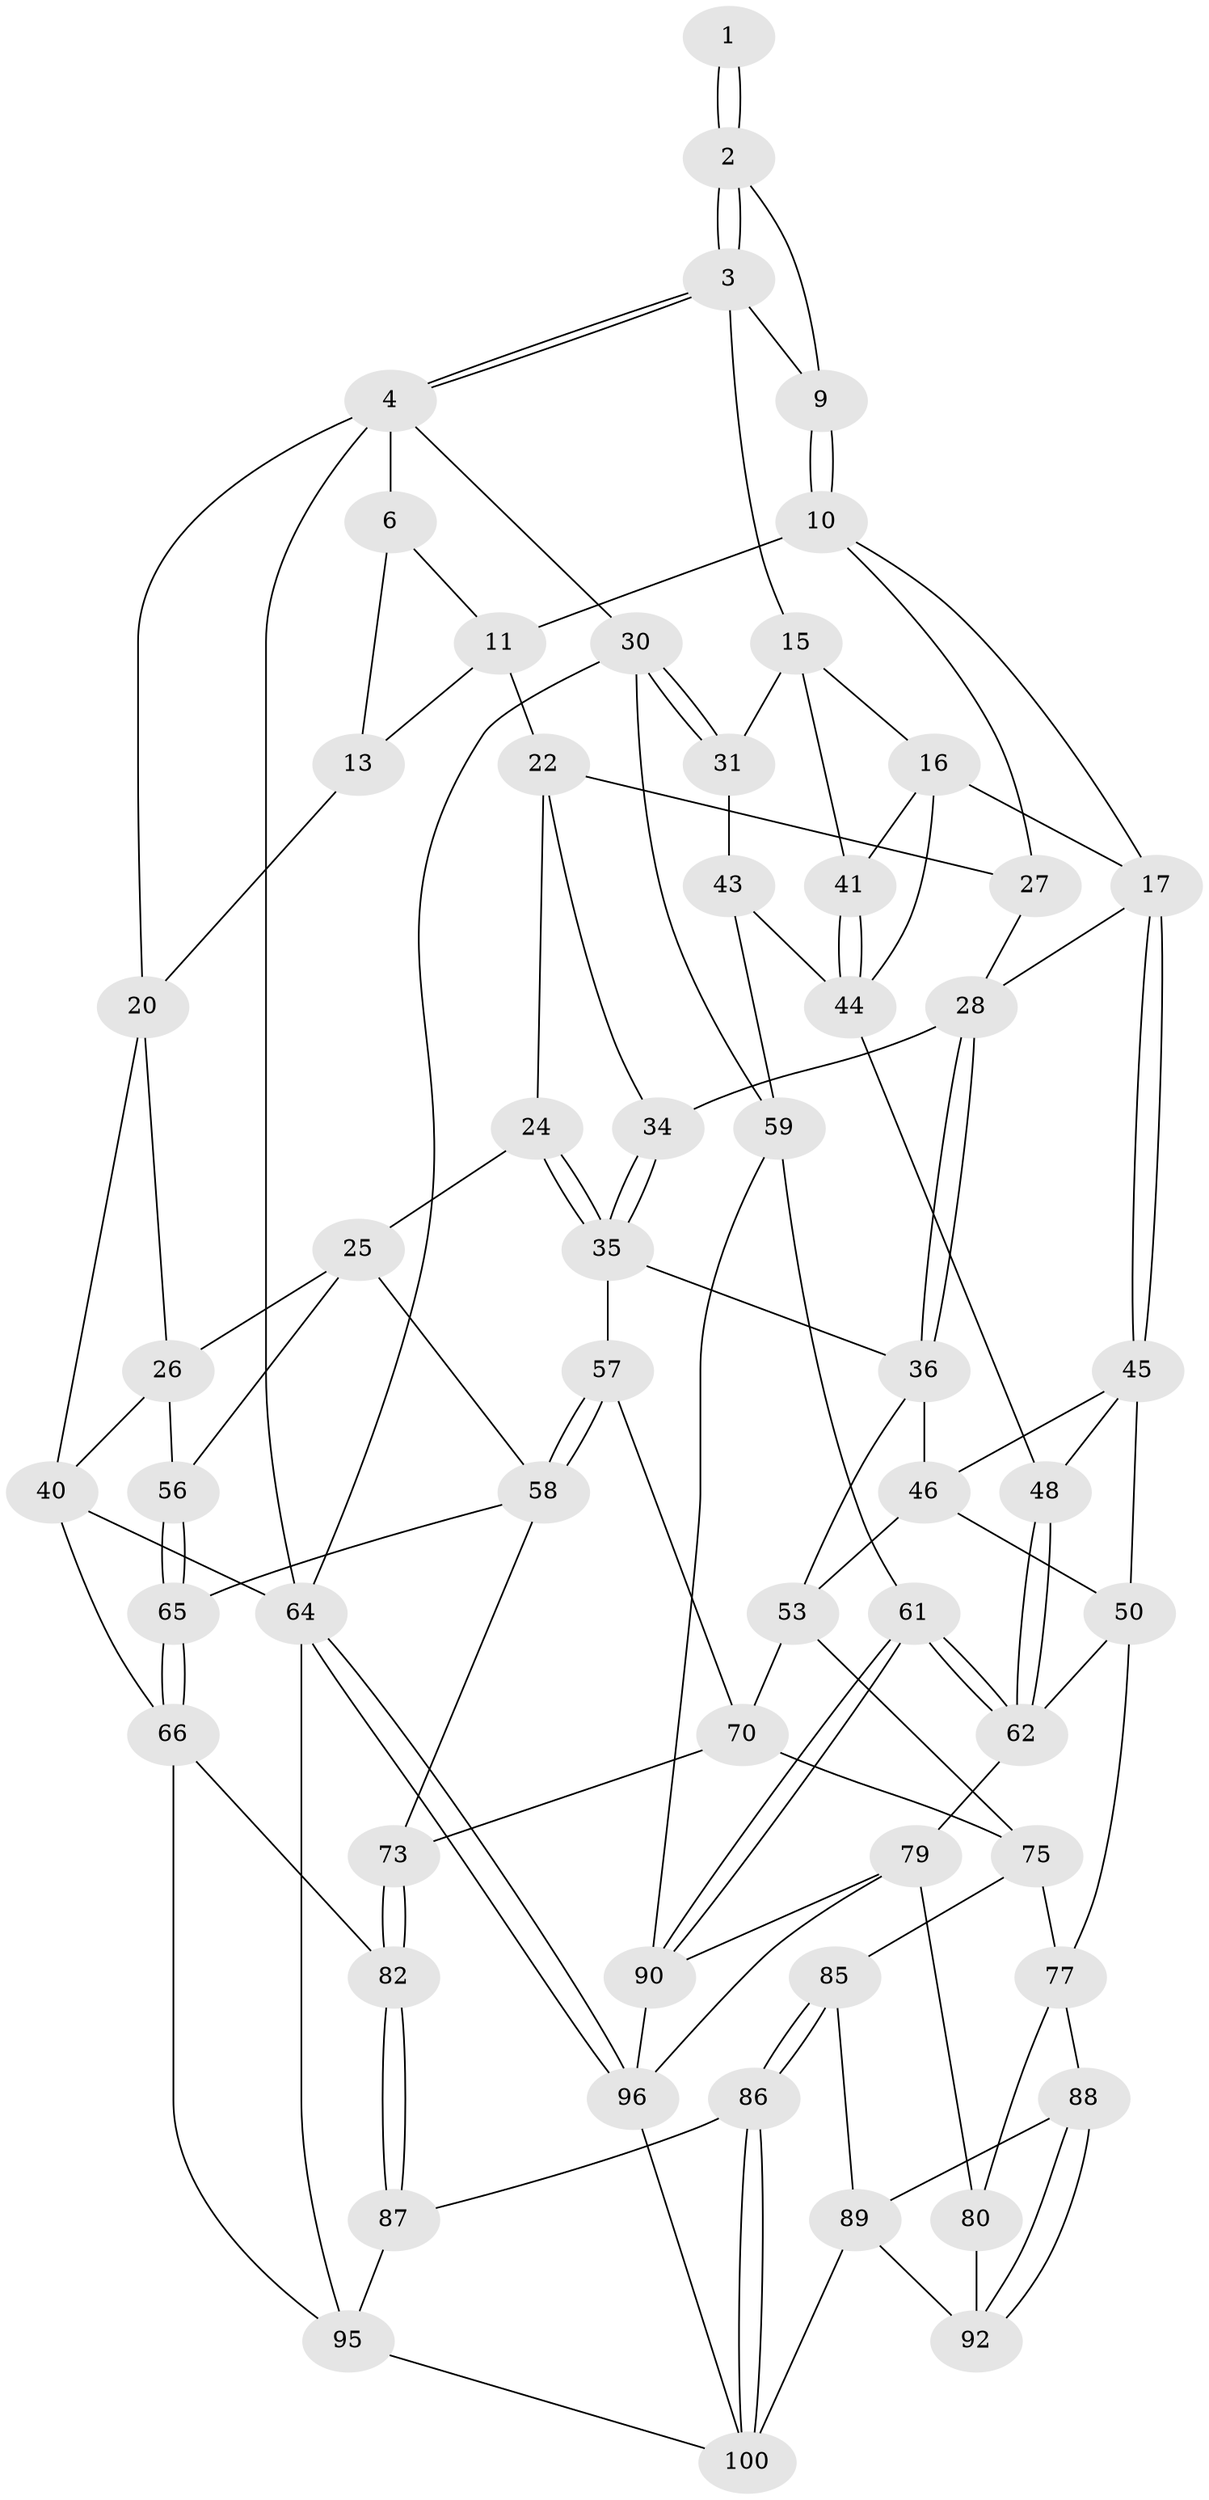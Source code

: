 // original degree distribution, {3: 0.0196078431372549, 6: 0.20588235294117646, 5: 0.5490196078431373, 4: 0.22549019607843138}
// Generated by graph-tools (version 1.1) at 2025/11/02/21/25 10:11:13]
// undirected, 59 vertices, 128 edges
graph export_dot {
graph [start="1"]
  node [color=gray90,style=filled];
  1 [pos="+0.5237346812240988+0"];
  2 [pos="+1+0",super="+8"];
  3 [pos="+1+0",super="+14"];
  4 [pos="+1+0",super="+5"];
  6 [pos="+0.19150309810692576+0",super="+7"];
  9 [pos="+0.6528827709075473+0.12729815479523948"];
  10 [pos="+0.556244342602309+0.23611457391651217",super="+19"];
  11 [pos="+0.4873020171923843+0.19569556077108047",super="+12"];
  13 [pos="+0.209304033535962+0.20285547550815883"];
  15 [pos="+0.797016155414198+0.2892078526723026",super="+33"];
  16 [pos="+0.7209639382371057+0.33477652169627237",super="+42"];
  17 [pos="+0.679819869934591+0.3436928940039493",super="+18"];
  20 [pos="+0.16222835339756805+0.24739273711257911",super="+21"];
  22 [pos="+0.3328460996803744+0.32550872560932875",super="+23"];
  24 [pos="+0.27318367390198334+0.45997558685955214"];
  25 [pos="+0.27139884150013716+0.4605804646234481",super="+55"];
  26 [pos="+0.19892163934793602+0.4037305582574658",super="+39"];
  27 [pos="+0.4648112368309289+0.3476187003870692"];
  28 [pos="+0.5052867691268436+0.42728178494066377",super="+29"];
  30 [pos="+1+0.32421541146581767",super="+63"];
  31 [pos="+1+0.37148460920326787",super="+32"];
  34 [pos="+0.4196229746447603+0.402816451538174"];
  35 [pos="+0.3966863932078703+0.5242536813076911",super="+38"];
  36 [pos="+0.507420789679034+0.4681788686832738",super="+37"];
  40 [pos="+0+0.4025296817358374",super="+67"];
  41 [pos="+0.9069044623931314+0.3914531800151982"];
  43 [pos="+0.8987466607081831+0.5334067217004193",super="+54"];
  44 [pos="+0.8808757533061403+0.5286847180994052",super="+47"];
  45 [pos="+0.6758660584289359+0.3638900305800237",super="+49"];
  46 [pos="+0.6007222412336798+0.4527846280551913",super="+52"];
  48 [pos="+0.7701292683055464+0.5976448829147233"];
  50 [pos="+0.6737010141353779+0.6281946351013884",super="+51"];
  53 [pos="+0.47486602130234434+0.581653468938571",super="+69"];
  56 [pos="+0.02712499260727472+0.504350534736967"];
  57 [pos="+0.25738791063231525+0.6506875676768327"];
  58 [pos="+0.20904090069568032+0.6521108069741236",super="+68"];
  59 [pos="+1+0.6871438677851726",super="+60"];
  61 [pos="+0.9227280881840574+0.744927677827896"];
  62 [pos="+0.8957990705137422+0.7238766191883041",super="+74"];
  64 [pos="+1+1",super="+71"];
  65 [pos="+0.07941692236971672+0.7155569280262778"];
  66 [pos="+0+0.7696433952070859",super="+84"];
  70 [pos="+0.3385818468853587+0.6758588709638323",super="+72"];
  73 [pos="+0.20469061081090176+0.7530416118247534"];
  75 [pos="+0.4181604486297125+0.750100961697098",super="+76"];
  77 [pos="+0.5721793854519714+0.7346334770784974",super="+78"];
  79 [pos="+0.7315357216075493+0.8681212988052134",super="+91"];
  80 [pos="+0.7236073607120402+0.8686140731689818",super="+81"];
  82 [pos="+0.20197249940566853+0.7698137010194049",super="+83"];
  85 [pos="+0.3424431500509336+0.8869677961291844"];
  86 [pos="+0.3232468636705711+0.9092100550337222"];
  87 [pos="+0.282002278354082+0.9281392111664152",super="+94"];
  88 [pos="+0.43697781744774455+0.8308220740844072"];
  89 [pos="+0.3927012890860585+0.8661867215525719",super="+99"];
  90 [pos="+0.8358064535044399+0.8644736402629967",super="+93"];
  92 [pos="+0.5196642261678648+0.8659017748267342",super="+98"];
  95 [pos="+0.10795231206649697+1",super="+97"];
  96 [pos="+1+1",super="+101"];
  100 [pos="+0.5200081228622645+1",super="+102"];
  1 -- 2 [weight=2];
  1 -- 2;
  2 -- 3;
  2 -- 3;
  2 -- 9;
  3 -- 4;
  3 -- 4;
  3 -- 9;
  3 -- 15;
  4 -- 30;
  4 -- 64 [weight=2];
  4 -- 6;
  4 -- 20;
  6 -- 13;
  6 -- 11;
  9 -- 10;
  9 -- 10;
  10 -- 11;
  10 -- 27;
  10 -- 17;
  11 -- 13;
  11 -- 22;
  13 -- 20;
  15 -- 16;
  15 -- 41;
  15 -- 31;
  16 -- 17;
  16 -- 41;
  16 -- 44;
  17 -- 45;
  17 -- 45;
  17 -- 28;
  20 -- 26;
  20 -- 40;
  22 -- 27;
  22 -- 24;
  22 -- 34;
  24 -- 25;
  24 -- 35;
  24 -- 35;
  25 -- 26;
  25 -- 56;
  25 -- 58;
  26 -- 40;
  26 -- 56;
  27 -- 28;
  28 -- 36;
  28 -- 36;
  28 -- 34;
  30 -- 31;
  30 -- 31;
  30 -- 64;
  30 -- 59;
  31 -- 43 [weight=2];
  34 -- 35;
  34 -- 35;
  35 -- 57;
  35 -- 36;
  36 -- 46;
  36 -- 53;
  40 -- 66;
  40 -- 64;
  41 -- 44;
  41 -- 44;
  43 -- 44;
  43 -- 59;
  44 -- 48;
  45 -- 46;
  45 -- 48;
  45 -- 50;
  46 -- 53;
  46 -- 50;
  48 -- 62;
  48 -- 62;
  50 -- 62;
  50 -- 77;
  53 -- 75;
  53 -- 70;
  56 -- 65;
  56 -- 65;
  57 -- 58;
  57 -- 58;
  57 -- 70;
  58 -- 73;
  58 -- 65;
  59 -- 61;
  59 -- 90;
  61 -- 62;
  61 -- 62;
  61 -- 90;
  61 -- 90;
  62 -- 79;
  64 -- 96;
  64 -- 96;
  64 -- 95;
  65 -- 66;
  65 -- 66;
  66 -- 82;
  66 -- 95;
  70 -- 73;
  70 -- 75;
  73 -- 82;
  73 -- 82;
  75 -- 85;
  75 -- 77;
  77 -- 80;
  77 -- 88;
  79 -- 80;
  79 -- 90;
  79 -- 96;
  80 -- 92 [weight=2];
  82 -- 87 [weight=2];
  82 -- 87;
  85 -- 86;
  85 -- 86;
  85 -- 89;
  86 -- 87;
  86 -- 100;
  86 -- 100;
  87 -- 95;
  88 -- 89;
  88 -- 92;
  88 -- 92;
  89 -- 100;
  89 -- 92;
  90 -- 96;
  95 -- 100;
  96 -- 100;
}
